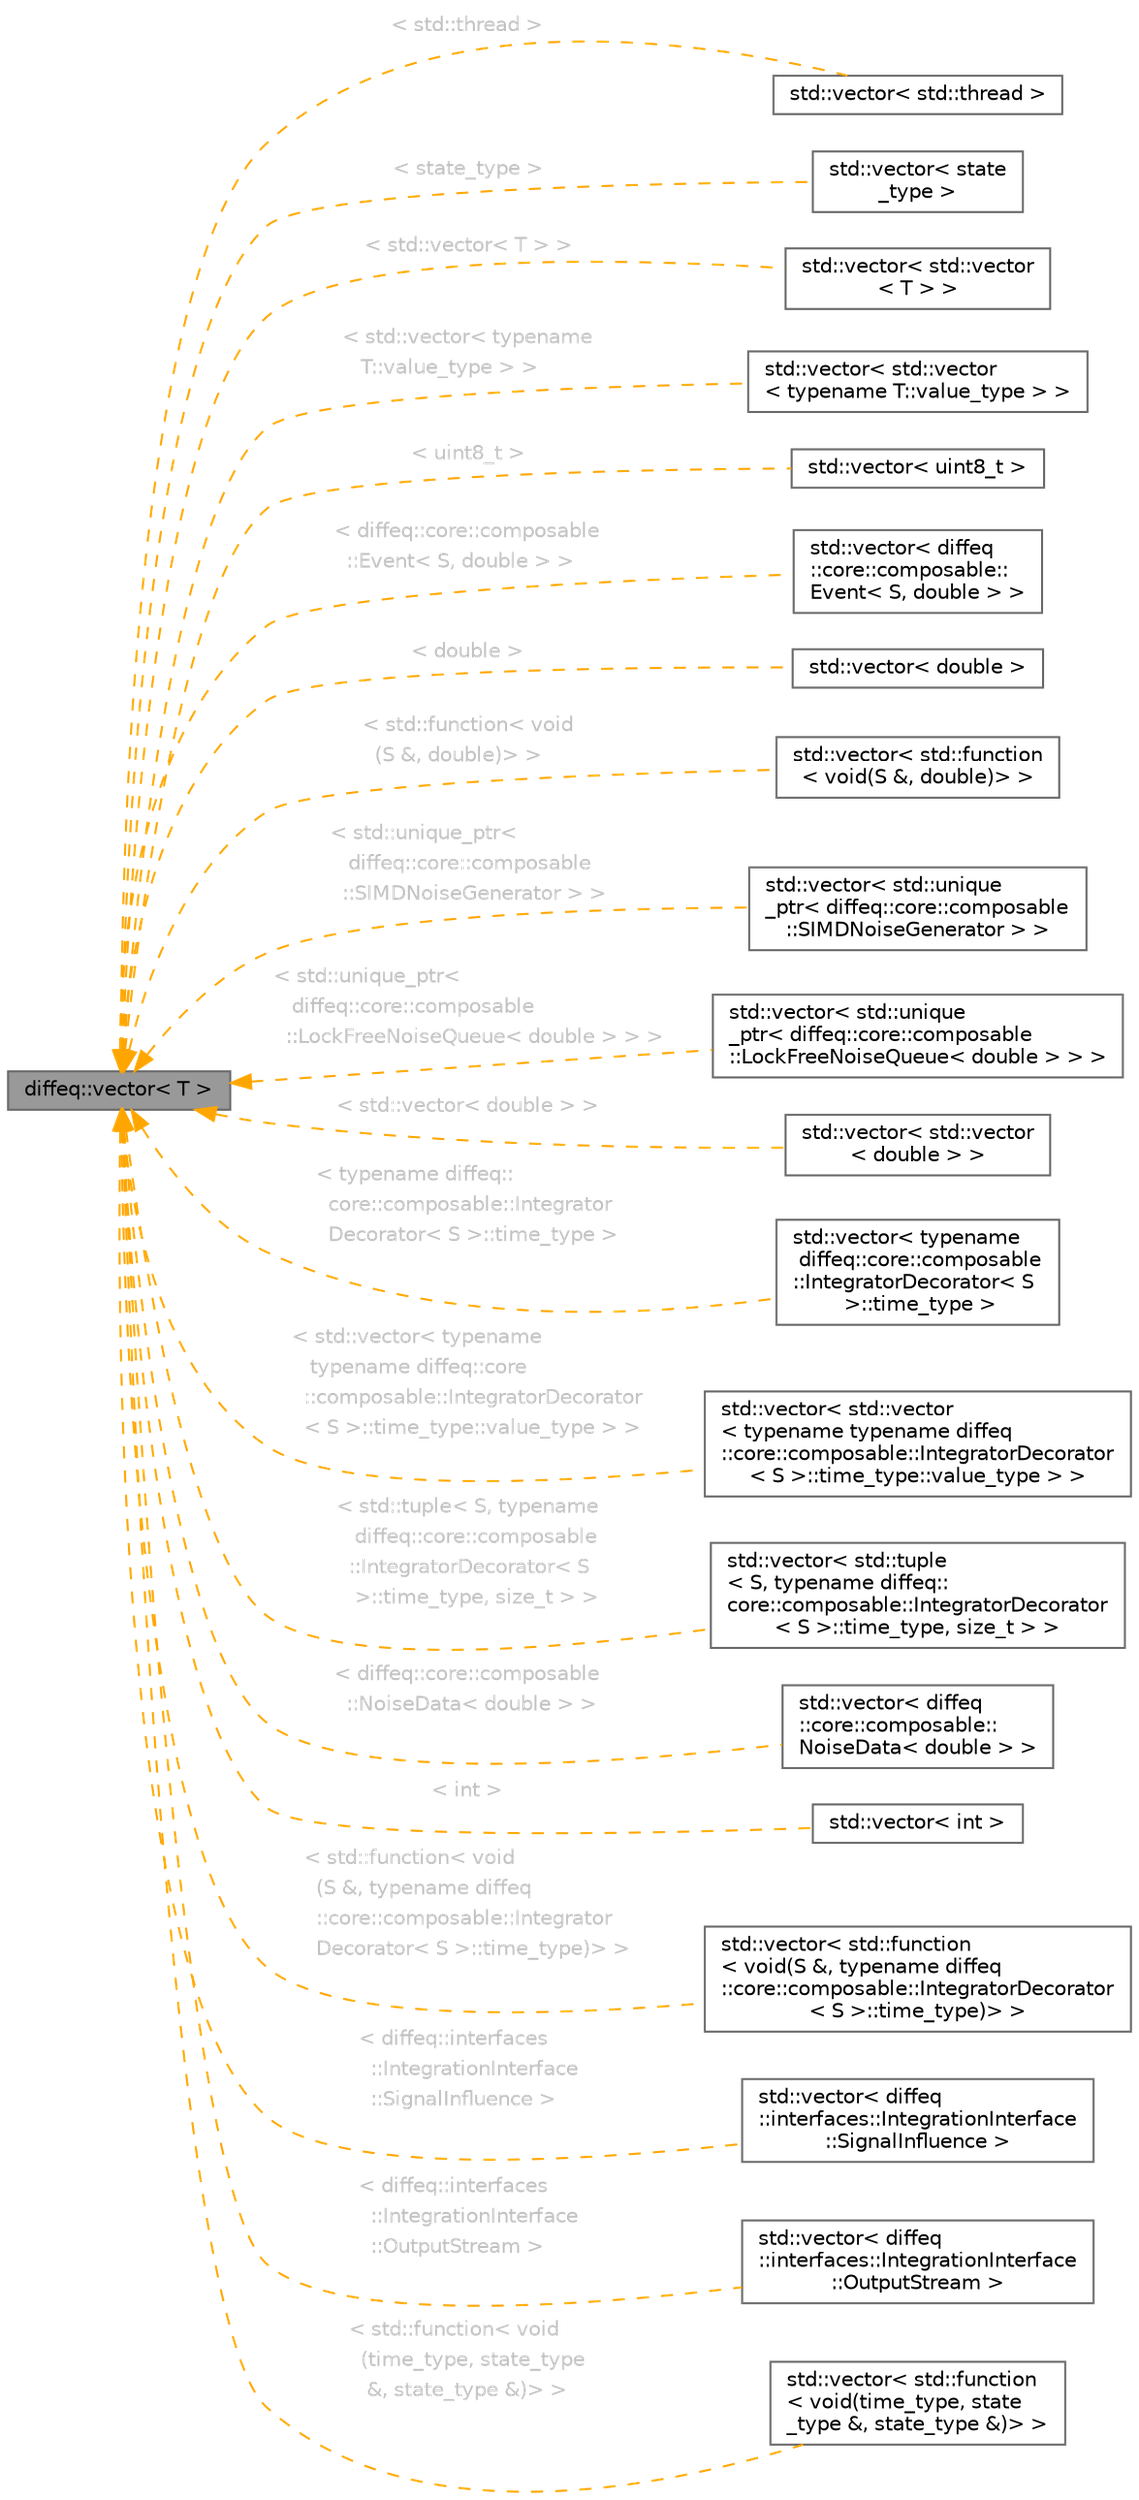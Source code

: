 digraph "diffeq::vector&lt; T &gt;"
{
 // LATEX_PDF_SIZE
  bgcolor="transparent";
  edge [fontname=Helvetica,fontsize=10,labelfontname=Helvetica,labelfontsize=10];
  node [fontname=Helvetica,fontsize=10,shape=box,height=0.2,width=0.4];
  rankdir="LR";
  Node1 [id="Node000001",label="diffeq::vector\< T \>",height=0.2,width=0.4,color="gray40", fillcolor="grey60", style="filled", fontcolor="black",tooltip="STL class."];
  Node1 -> Node2 [id="edge1_Node000001_Node000002",dir="back",color="orange",style="dashed",tooltip=" ",label=<<TABLE CELLBORDER="0" BORDER="0"><TR><TD VALIGN="top" ALIGN="LEFT" CELLPADDING="1" CELLSPACING="0">&lt; std::thread &gt;</TD></TR>
</TABLE>> ,fontcolor="grey" ];
  Node2 [id="Node000002",label="std::vector\< std::thread \>",height=0.2,width=0.4,color="gray40", fillcolor="white", style="filled",tooltip=" "];
  Node1 -> Node3 [id="edge2_Node000001_Node000003",dir="back",color="orange",style="dashed",tooltip=" ",label=<<TABLE CELLBORDER="0" BORDER="0"><TR><TD VALIGN="top" ALIGN="LEFT" CELLPADDING="1" CELLSPACING="0">&lt; state_type &gt;</TD></TR>
</TABLE>> ,fontcolor="grey" ];
  Node3 [id="Node000003",label="std::vector\< state\l_type \>",height=0.2,width=0.4,color="gray40", fillcolor="white", style="filled",tooltip=" "];
  Node1 -> Node4 [id="edge3_Node000001_Node000004",dir="back",color="orange",style="dashed",tooltip=" ",label=<<TABLE CELLBORDER="0" BORDER="0"><TR><TD VALIGN="top" ALIGN="LEFT" CELLPADDING="1" CELLSPACING="0">&lt; std::vector&lt; T &gt; &gt;</TD></TR>
</TABLE>> ,fontcolor="grey" ];
  Node4 [id="Node000004",label="std::vector\< std::vector\l\< T \> \>",height=0.2,width=0.4,color="gray40", fillcolor="white", style="filled",tooltip=" "];
  Node1 -> Node5 [id="edge4_Node000001_Node000005",dir="back",color="orange",style="dashed",tooltip=" ",label=<<TABLE CELLBORDER="0" BORDER="0"><TR><TD VALIGN="top" ALIGN="LEFT" CELLPADDING="1" CELLSPACING="0">&lt; std::vector&lt; typename</TD></TR>
<TR><TD VALIGN="top" ALIGN="LEFT" CELLPADDING="1" CELLSPACING="0">&nbsp;&nbsp; T::value_type &gt; &gt;</TD></TR>
</TABLE>> ,fontcolor="grey" ];
  Node5 [id="Node000005",label="std::vector\< std::vector\l\< typename T::value_type \> \>",height=0.2,width=0.4,color="gray40", fillcolor="white", style="filled",tooltip=" "];
  Node1 -> Node6 [id="edge5_Node000001_Node000006",dir="back",color="orange",style="dashed",tooltip=" ",label=<<TABLE CELLBORDER="0" BORDER="0"><TR><TD VALIGN="top" ALIGN="LEFT" CELLPADDING="1" CELLSPACING="0">&lt; uint8_t &gt;</TD></TR>
</TABLE>> ,fontcolor="grey" ];
  Node6 [id="Node000006",label="std::vector\< uint8_t \>",height=0.2,width=0.4,color="gray40", fillcolor="white", style="filled",tooltip=" "];
  Node1 -> Node7 [id="edge6_Node000001_Node000007",dir="back",color="orange",style="dashed",tooltip=" ",label=<<TABLE CELLBORDER="0" BORDER="0"><TR><TD VALIGN="top" ALIGN="LEFT" CELLPADDING="1" CELLSPACING="0">&lt; diffeq::core::composable</TD></TR>
<TR><TD VALIGN="top" ALIGN="LEFT" CELLPADDING="1" CELLSPACING="0">&nbsp;&nbsp;::Event&lt; S, double &gt; &gt;</TD></TR>
</TABLE>> ,fontcolor="grey" ];
  Node7 [id="Node000007",label="std::vector\< diffeq\l::core::composable::\lEvent\< S, double \> \>",height=0.2,width=0.4,color="gray40", fillcolor="white", style="filled",tooltip=" "];
  Node1 -> Node8 [id="edge7_Node000001_Node000008",dir="back",color="orange",style="dashed",tooltip=" ",label=<<TABLE CELLBORDER="0" BORDER="0"><TR><TD VALIGN="top" ALIGN="LEFT" CELLPADDING="1" CELLSPACING="0">&lt; double &gt;</TD></TR>
</TABLE>> ,fontcolor="grey" ];
  Node8 [id="Node000008",label="std::vector\< double \>",height=0.2,width=0.4,color="gray40", fillcolor="white", style="filled",tooltip=" "];
  Node1 -> Node9 [id="edge8_Node000001_Node000009",dir="back",color="orange",style="dashed",tooltip=" ",label=<<TABLE CELLBORDER="0" BORDER="0"><TR><TD VALIGN="top" ALIGN="LEFT" CELLPADDING="1" CELLSPACING="0">&lt; std::function&lt; void</TD></TR>
<TR><TD VALIGN="top" ALIGN="LEFT" CELLPADDING="1" CELLSPACING="0">&nbsp;&nbsp;(S &amp;, double)&gt; &gt;</TD></TR>
</TABLE>> ,fontcolor="grey" ];
  Node9 [id="Node000009",label="std::vector\< std::function\l\< void(S &, double)\> \>",height=0.2,width=0.4,color="gray40", fillcolor="white", style="filled",tooltip=" "];
  Node1 -> Node10 [id="edge9_Node000001_Node000010",dir="back",color="orange",style="dashed",tooltip=" ",label=<<TABLE CELLBORDER="0" BORDER="0"><TR><TD VALIGN="top" ALIGN="LEFT" CELLPADDING="1" CELLSPACING="0">&lt; std::unique_ptr&lt;</TD></TR>
<TR><TD VALIGN="top" ALIGN="LEFT" CELLPADDING="1" CELLSPACING="0">&nbsp;&nbsp; diffeq::core::composable</TD></TR>
<TR><TD VALIGN="top" ALIGN="LEFT" CELLPADDING="1" CELLSPACING="0">&nbsp;&nbsp;::SIMDNoiseGenerator &gt; &gt;</TD></TR>
</TABLE>> ,fontcolor="grey" ];
  Node10 [id="Node000010",label="std::vector\< std::unique\l_ptr\< diffeq::core::composable\l::SIMDNoiseGenerator \> \>",height=0.2,width=0.4,color="gray40", fillcolor="white", style="filled",tooltip=" "];
  Node1 -> Node11 [id="edge10_Node000001_Node000011",dir="back",color="orange",style="dashed",tooltip=" ",label=<<TABLE CELLBORDER="0" BORDER="0"><TR><TD VALIGN="top" ALIGN="LEFT" CELLPADDING="1" CELLSPACING="0">&lt; std::unique_ptr&lt;</TD></TR>
<TR><TD VALIGN="top" ALIGN="LEFT" CELLPADDING="1" CELLSPACING="0">&nbsp;&nbsp; diffeq::core::composable</TD></TR>
<TR><TD VALIGN="top" ALIGN="LEFT" CELLPADDING="1" CELLSPACING="0">&nbsp;&nbsp;::LockFreeNoiseQueue&lt; double &gt; &gt; &gt;</TD></TR>
</TABLE>> ,fontcolor="grey" ];
  Node11 [id="Node000011",label="std::vector\< std::unique\l_ptr\< diffeq::core::composable\l::LockFreeNoiseQueue\< double \> \> \>",height=0.2,width=0.4,color="gray40", fillcolor="white", style="filled",tooltip=" "];
  Node1 -> Node12 [id="edge11_Node000001_Node000012",dir="back",color="orange",style="dashed",tooltip=" ",label=<<TABLE CELLBORDER="0" BORDER="0"><TR><TD VALIGN="top" ALIGN="LEFT" CELLPADDING="1" CELLSPACING="0">&lt; std::vector&lt; double &gt; &gt;</TD></TR>
</TABLE>> ,fontcolor="grey" ];
  Node12 [id="Node000012",label="std::vector\< std::vector\l\< double \> \>",height=0.2,width=0.4,color="gray40", fillcolor="white", style="filled",tooltip=" "];
  Node1 -> Node13 [id="edge12_Node000001_Node000013",dir="back",color="orange",style="dashed",tooltip=" ",label=<<TABLE CELLBORDER="0" BORDER="0"><TR><TD VALIGN="top" ALIGN="LEFT" CELLPADDING="1" CELLSPACING="0">&lt; typename diffeq::</TD></TR>
<TR><TD VALIGN="top" ALIGN="LEFT" CELLPADDING="1" CELLSPACING="0">&nbsp;&nbsp;core::composable::Integrator</TD></TR>
<TR><TD VALIGN="top" ALIGN="LEFT" CELLPADDING="1" CELLSPACING="0">&nbsp;&nbsp;Decorator&lt; S &gt;::time_type &gt;</TD></TR>
</TABLE>> ,fontcolor="grey" ];
  Node13 [id="Node000013",label="std::vector\< typename\l diffeq::core::composable\l::IntegratorDecorator\< S\l \>::time_type \>",height=0.2,width=0.4,color="gray40", fillcolor="white", style="filled",tooltip=" "];
  Node1 -> Node14 [id="edge13_Node000001_Node000014",dir="back",color="orange",style="dashed",tooltip=" ",label=<<TABLE CELLBORDER="0" BORDER="0"><TR><TD VALIGN="top" ALIGN="LEFT" CELLPADDING="1" CELLSPACING="0">&lt; std::vector&lt; typename</TD></TR>
<TR><TD VALIGN="top" ALIGN="LEFT" CELLPADDING="1" CELLSPACING="0">&nbsp;&nbsp; typename diffeq::core</TD></TR>
<TR><TD VALIGN="top" ALIGN="LEFT" CELLPADDING="1" CELLSPACING="0">&nbsp;&nbsp;::composable::IntegratorDecorator</TD></TR>
<TR><TD VALIGN="top" ALIGN="LEFT" CELLPADDING="1" CELLSPACING="0">&nbsp;&nbsp;&lt; S &gt;::time_type::value_type &gt; &gt;</TD></TR>
</TABLE>> ,fontcolor="grey" ];
  Node14 [id="Node000014",label="std::vector\< std::vector\l\< typename typename diffeq\l::core::composable::IntegratorDecorator\l\< S \>::time_type::value_type \> \>",height=0.2,width=0.4,color="gray40", fillcolor="white", style="filled",tooltip=" "];
  Node1 -> Node15 [id="edge14_Node000001_Node000015",dir="back",color="orange",style="dashed",tooltip=" ",label=<<TABLE CELLBORDER="0" BORDER="0"><TR><TD VALIGN="top" ALIGN="LEFT" CELLPADDING="1" CELLSPACING="0">&lt; std::tuple&lt; S, typename</TD></TR>
<TR><TD VALIGN="top" ALIGN="LEFT" CELLPADDING="1" CELLSPACING="0">&nbsp;&nbsp; diffeq::core::composable</TD></TR>
<TR><TD VALIGN="top" ALIGN="LEFT" CELLPADDING="1" CELLSPACING="0">&nbsp;&nbsp;::IntegratorDecorator&lt; S</TD></TR>
<TR><TD VALIGN="top" ALIGN="LEFT" CELLPADDING="1" CELLSPACING="0">&nbsp;&nbsp; &gt;::time_type, size_t &gt; &gt;</TD></TR>
</TABLE>> ,fontcolor="grey" ];
  Node15 [id="Node000015",label="std::vector\< std::tuple\l\< S, typename diffeq::\lcore::composable::IntegratorDecorator\l\< S \>::time_type, size_t \> \>",height=0.2,width=0.4,color="gray40", fillcolor="white", style="filled",tooltip=" "];
  Node1 -> Node16 [id="edge15_Node000001_Node000016",dir="back",color="orange",style="dashed",tooltip=" ",label=<<TABLE CELLBORDER="0" BORDER="0"><TR><TD VALIGN="top" ALIGN="LEFT" CELLPADDING="1" CELLSPACING="0">&lt; diffeq::core::composable</TD></TR>
<TR><TD VALIGN="top" ALIGN="LEFT" CELLPADDING="1" CELLSPACING="0">&nbsp;&nbsp;::NoiseData&lt; double &gt; &gt;</TD></TR>
</TABLE>> ,fontcolor="grey" ];
  Node16 [id="Node000016",label="std::vector\< diffeq\l::core::composable::\lNoiseData\< double \> \>",height=0.2,width=0.4,color="gray40", fillcolor="white", style="filled",tooltip=" "];
  Node1 -> Node17 [id="edge16_Node000001_Node000017",dir="back",color="orange",style="dashed",tooltip=" ",label=<<TABLE CELLBORDER="0" BORDER="0"><TR><TD VALIGN="top" ALIGN="LEFT" CELLPADDING="1" CELLSPACING="0">&lt; int &gt;</TD></TR>
</TABLE>> ,fontcolor="grey" ];
  Node17 [id="Node000017",label="std::vector\< int \>",height=0.2,width=0.4,color="gray40", fillcolor="white", style="filled",tooltip=" "];
  Node1 -> Node18 [id="edge17_Node000001_Node000018",dir="back",color="orange",style="dashed",tooltip=" ",label=<<TABLE CELLBORDER="0" BORDER="0"><TR><TD VALIGN="top" ALIGN="LEFT" CELLPADDING="1" CELLSPACING="0">&lt; std::function&lt; void</TD></TR>
<TR><TD VALIGN="top" ALIGN="LEFT" CELLPADDING="1" CELLSPACING="0">&nbsp;&nbsp;(S &amp;, typename diffeq</TD></TR>
<TR><TD VALIGN="top" ALIGN="LEFT" CELLPADDING="1" CELLSPACING="0">&nbsp;&nbsp;::core::composable::Integrator</TD></TR>
<TR><TD VALIGN="top" ALIGN="LEFT" CELLPADDING="1" CELLSPACING="0">&nbsp;&nbsp;Decorator&lt; S &gt;::time_type)&gt; &gt;</TD></TR>
</TABLE>> ,fontcolor="grey" ];
  Node18 [id="Node000018",label="std::vector\< std::function\l\< void(S &, typename diffeq\l::core::composable::IntegratorDecorator\l\< S \>::time_type)\> \>",height=0.2,width=0.4,color="gray40", fillcolor="white", style="filled",tooltip=" "];
  Node1 -> Node19 [id="edge18_Node000001_Node000019",dir="back",color="orange",style="dashed",tooltip=" ",label=<<TABLE CELLBORDER="0" BORDER="0"><TR><TD VALIGN="top" ALIGN="LEFT" CELLPADDING="1" CELLSPACING="0">&lt; diffeq::interfaces</TD></TR>
<TR><TD VALIGN="top" ALIGN="LEFT" CELLPADDING="1" CELLSPACING="0">&nbsp;&nbsp;::IntegrationInterface</TD></TR>
<TR><TD VALIGN="top" ALIGN="LEFT" CELLPADDING="1" CELLSPACING="0">&nbsp;&nbsp;::SignalInfluence &gt;</TD></TR>
</TABLE>> ,fontcolor="grey" ];
  Node19 [id="Node000019",label="std::vector\< diffeq\l::interfaces::IntegrationInterface\l::SignalInfluence \>",height=0.2,width=0.4,color="gray40", fillcolor="white", style="filled",tooltip=" "];
  Node1 -> Node20 [id="edge19_Node000001_Node000020",dir="back",color="orange",style="dashed",tooltip=" ",label=<<TABLE CELLBORDER="0" BORDER="0"><TR><TD VALIGN="top" ALIGN="LEFT" CELLPADDING="1" CELLSPACING="0">&lt; diffeq::interfaces</TD></TR>
<TR><TD VALIGN="top" ALIGN="LEFT" CELLPADDING="1" CELLSPACING="0">&nbsp;&nbsp;::IntegrationInterface</TD></TR>
<TR><TD VALIGN="top" ALIGN="LEFT" CELLPADDING="1" CELLSPACING="0">&nbsp;&nbsp;::OutputStream &gt;</TD></TR>
</TABLE>> ,fontcolor="grey" ];
  Node20 [id="Node000020",label="std::vector\< diffeq\l::interfaces::IntegrationInterface\l::OutputStream \>",height=0.2,width=0.4,color="gray40", fillcolor="white", style="filled",tooltip=" "];
  Node1 -> Node21 [id="edge20_Node000001_Node000021",dir="back",color="orange",style="dashed",tooltip=" ",label=<<TABLE CELLBORDER="0" BORDER="0"><TR><TD VALIGN="top" ALIGN="LEFT" CELLPADDING="1" CELLSPACING="0">&lt; std::function&lt; void</TD></TR>
<TR><TD VALIGN="top" ALIGN="LEFT" CELLPADDING="1" CELLSPACING="0">&nbsp;&nbsp;(time_type, state_type</TD></TR>
<TR><TD VALIGN="top" ALIGN="LEFT" CELLPADDING="1" CELLSPACING="0">&nbsp;&nbsp; &amp;, state_type &amp;)&gt; &gt;</TD></TR>
</TABLE>> ,fontcolor="grey" ];
  Node21 [id="Node000021",label="std::vector\< std::function\l\< void(time_type, state\l_type &, state_type &)\> \>",height=0.2,width=0.4,color="gray40", fillcolor="white", style="filled",tooltip=" "];
}
